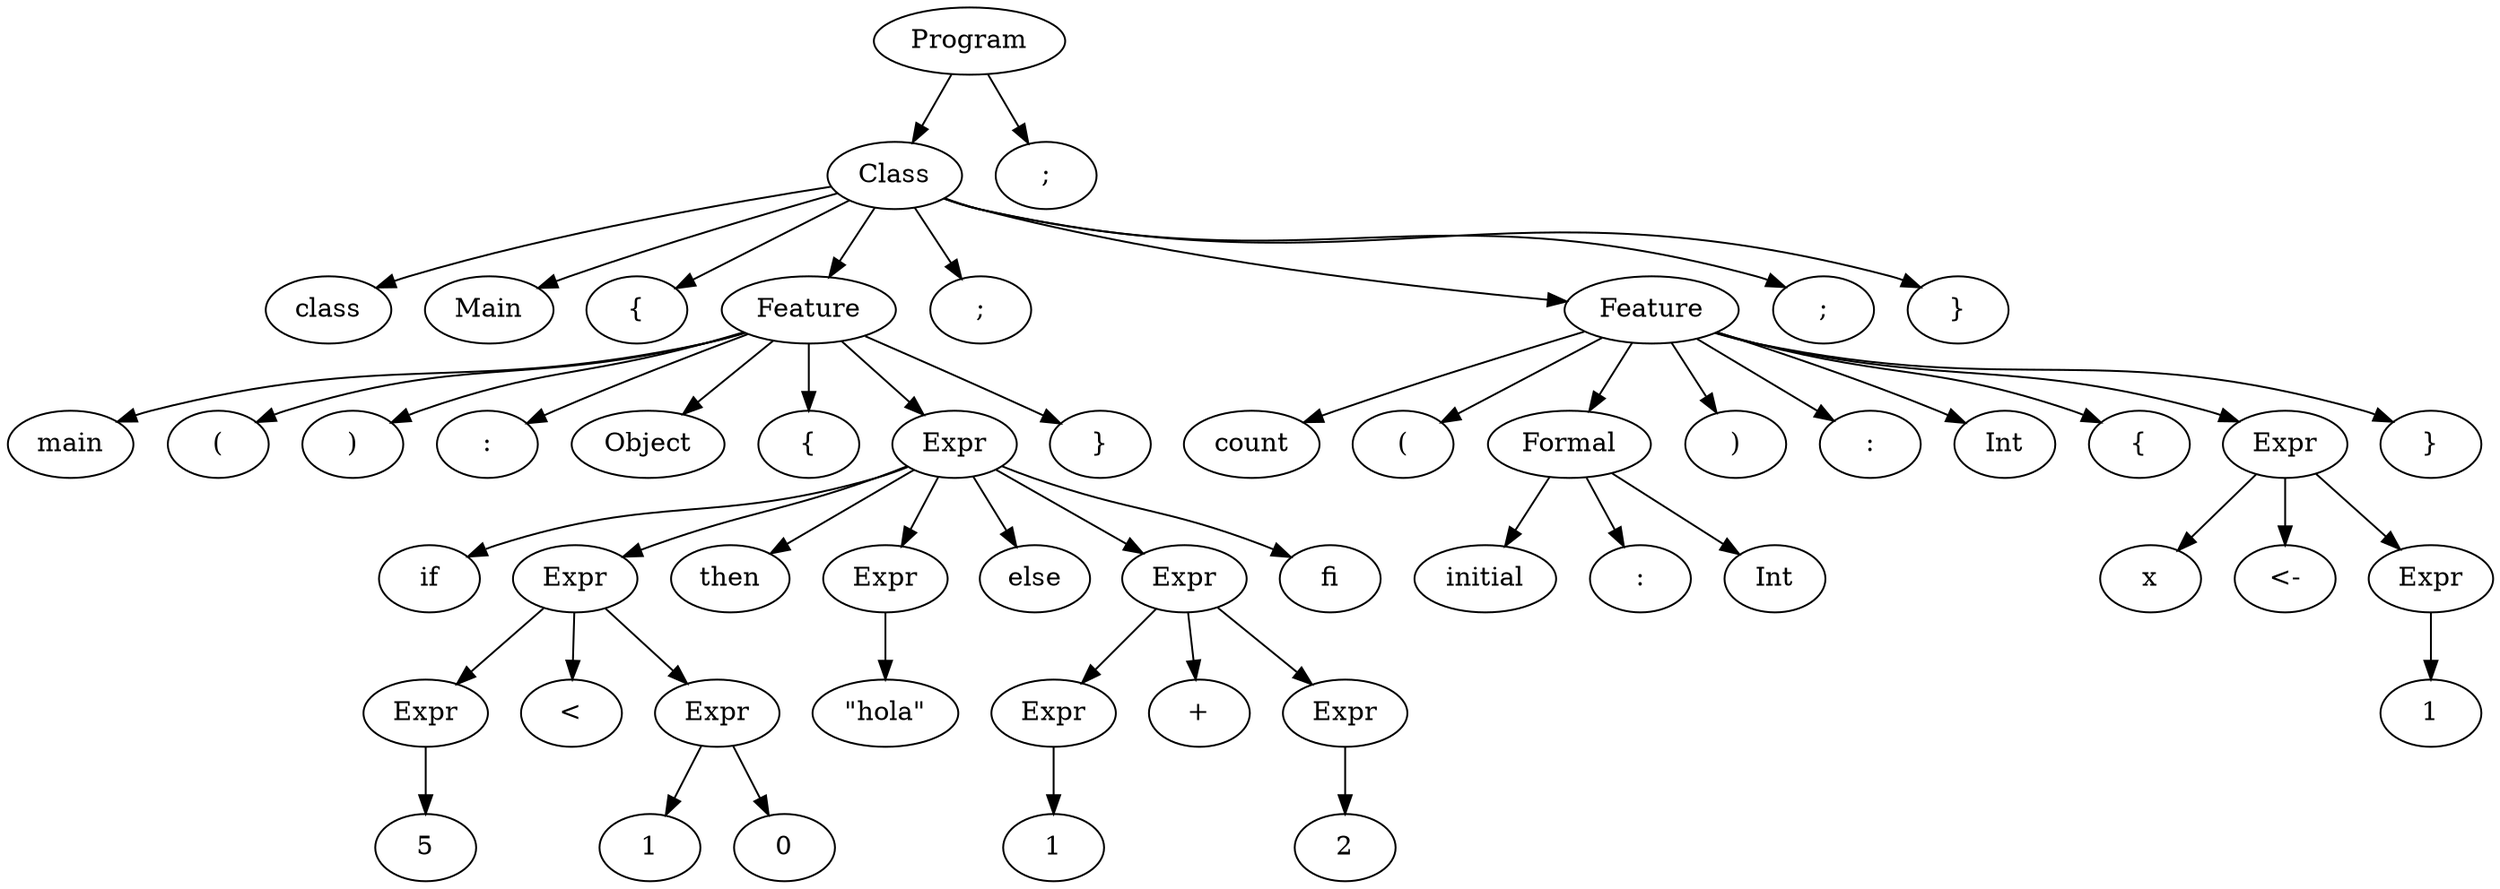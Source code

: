 digraph {
	0 [label=Program]
	0 -> 1
	1 [label=Class]
	1 -> 2
	2 [label=class]
	1 -> 3
	3 [label=Main]
	1 -> 4
	4 [label="{"]
	1 -> 5
	5 [label=Feature]
	5 -> 6
	6 [label=main]
	5 -> 7
	7 [label="("]
	5 -> 8
	8 [label=")"]
	5 -> 9
	9 [label=":"]
	5 -> 10
	10 [label=Object]
	5 -> 11
	11 [label="{"]
	5 -> 12
	12 [label=Expr]
	12 -> 13
	13 [label=if]
	12 -> 14
	14 [label=Expr]
	14 -> 15
	15 [label=Expr]
	15 -> 16
	16 [label=5]
	14 -> 17
	17 [label="<"]
	14 -> 18
	18 [label=Expr]
	18 -> 19
	19 [label=1]
	18 -> 20
	20 [label=0]
	12 -> 21
	21 [label=then]
	12 -> 22
	22 [label=Expr]
	22 -> 23
	23 [label="\"hola\""]
	12 -> 24
	24 [label=else]
	12 -> 25
	25 [label=Expr]
	25 -> 26
	26 [label=Expr]
	26 -> 27
	27 [label=1]
	25 -> 28
	28 [label="+"]
	25 -> 29
	29 [label=Expr]
	29 -> 30
	30 [label=2]
	12 -> 31
	31 [label=fi]
	5 -> 32
	32 [label="}"]
	1 -> 33
	33 [label=";"]
	1 -> 34
	34 [label=Feature]
	34 -> 35
	35 [label=count]
	34 -> 36
	36 [label="("]
	34 -> 37
	37 [label=Formal]
	37 -> 38
	38 [label=initial]
	37 -> 39
	39 [label=":"]
	37 -> 40
	40 [label=Int]
	34 -> 41
	41 [label=")"]
	34 -> 42
	42 [label=":"]
	34 -> 43
	43 [label=Int]
	34 -> 44
	44 [label="{"]
	34 -> 45
	45 [label=Expr]
	45 -> 46
	46 [label=x]
	45 -> 47
	47 [label="<-"]
	45 -> 48
	48 [label=Expr]
	48 -> 49
	49 [label=1]
	34 -> 50
	50 [label="}"]
	1 -> 51
	51 [label=";"]
	1 -> 52
	52 [label="}"]
	0 -> 53
	53 [label=";"]
}
